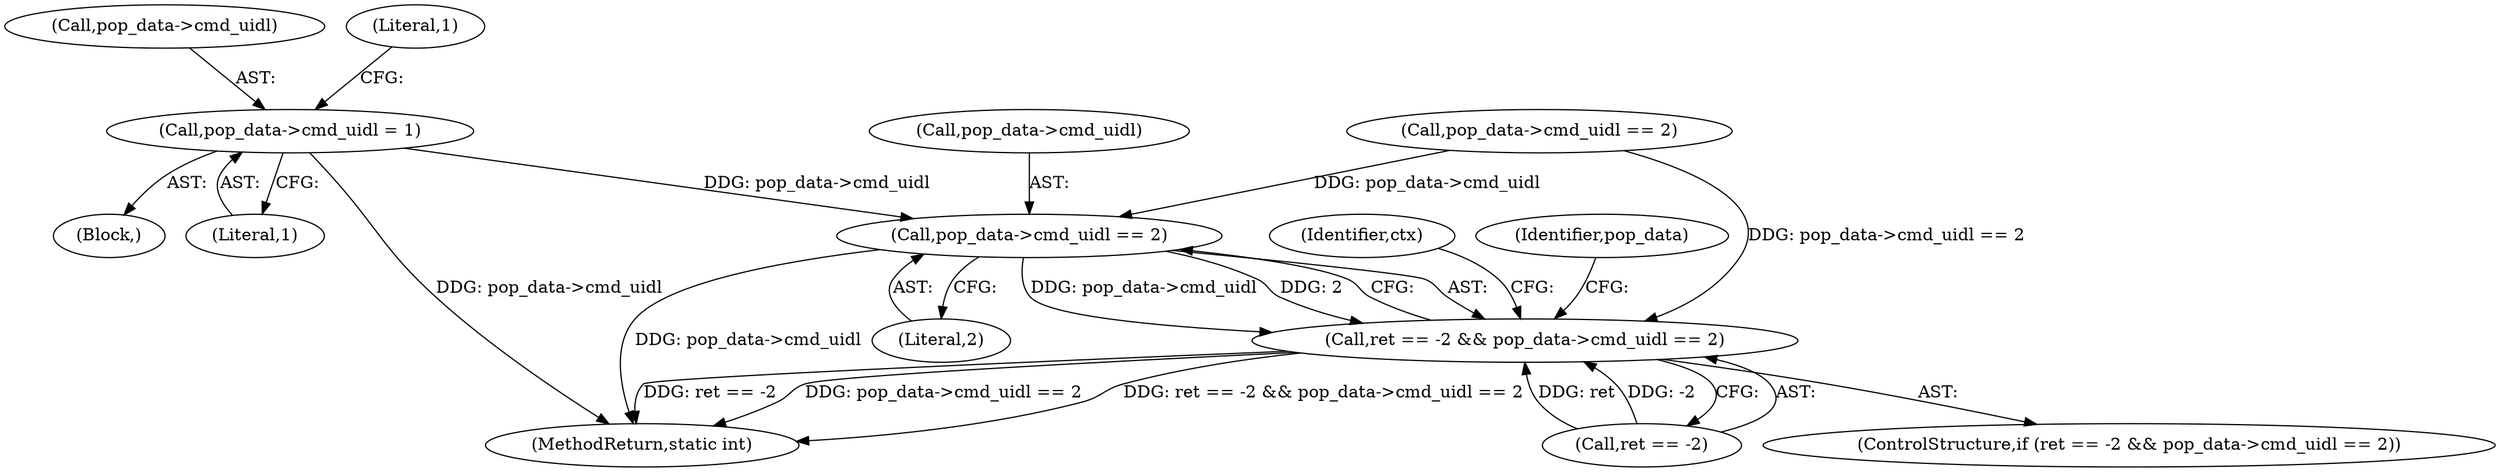digraph "0_neomutt_9bfab35522301794483f8f9ed60820bdec9be59e_1@pointer" {
"1000193" [label="(Call,pop_data->cmd_uidl = 1)"];
"1000207" [label="(Call,pop_data->cmd_uidl == 2)"];
"1000202" [label="(Call,ret == -2 && pop_data->cmd_uidl == 2)"];
"1000613" [label="(MethodReturn,static int)"];
"1000194" [label="(Call,pop_data->cmd_uidl)"];
"1000199" [label="(Literal,1)"];
"1000193" [label="(Call,pop_data->cmd_uidl = 1)"];
"1000211" [label="(Literal,2)"];
"1000197" [label="(Literal,1)"];
"1000203" [label="(Call,ret == -2)"];
"1000192" [label="(Block,)"];
"1000207" [label="(Call,pop_data->cmd_uidl == 2)"];
"1000235" [label="(Identifier,ctx)"];
"1000182" [label="(Call,pop_data->cmd_uidl == 2)"];
"1000215" [label="(Identifier,pop_data)"];
"1000201" [label="(ControlStructure,if (ret == -2 && pop_data->cmd_uidl == 2))"];
"1000208" [label="(Call,pop_data->cmd_uidl)"];
"1000202" [label="(Call,ret == -2 && pop_data->cmd_uidl == 2)"];
"1000193" -> "1000192"  [label="AST: "];
"1000193" -> "1000197"  [label="CFG: "];
"1000194" -> "1000193"  [label="AST: "];
"1000197" -> "1000193"  [label="AST: "];
"1000199" -> "1000193"  [label="CFG: "];
"1000193" -> "1000613"  [label="DDG: pop_data->cmd_uidl"];
"1000193" -> "1000207"  [label="DDG: pop_data->cmd_uidl"];
"1000207" -> "1000202"  [label="AST: "];
"1000207" -> "1000211"  [label="CFG: "];
"1000208" -> "1000207"  [label="AST: "];
"1000211" -> "1000207"  [label="AST: "];
"1000202" -> "1000207"  [label="CFG: "];
"1000207" -> "1000613"  [label="DDG: pop_data->cmd_uidl"];
"1000207" -> "1000202"  [label="DDG: pop_data->cmd_uidl"];
"1000207" -> "1000202"  [label="DDG: 2"];
"1000182" -> "1000207"  [label="DDG: pop_data->cmd_uidl"];
"1000202" -> "1000201"  [label="AST: "];
"1000202" -> "1000203"  [label="CFG: "];
"1000203" -> "1000202"  [label="AST: "];
"1000215" -> "1000202"  [label="CFG: "];
"1000235" -> "1000202"  [label="CFG: "];
"1000202" -> "1000613"  [label="DDG: ret == -2"];
"1000202" -> "1000613"  [label="DDG: pop_data->cmd_uidl == 2"];
"1000202" -> "1000613"  [label="DDG: ret == -2 && pop_data->cmd_uidl == 2"];
"1000203" -> "1000202"  [label="DDG: ret"];
"1000203" -> "1000202"  [label="DDG: -2"];
"1000182" -> "1000202"  [label="DDG: pop_data->cmd_uidl == 2"];
}
